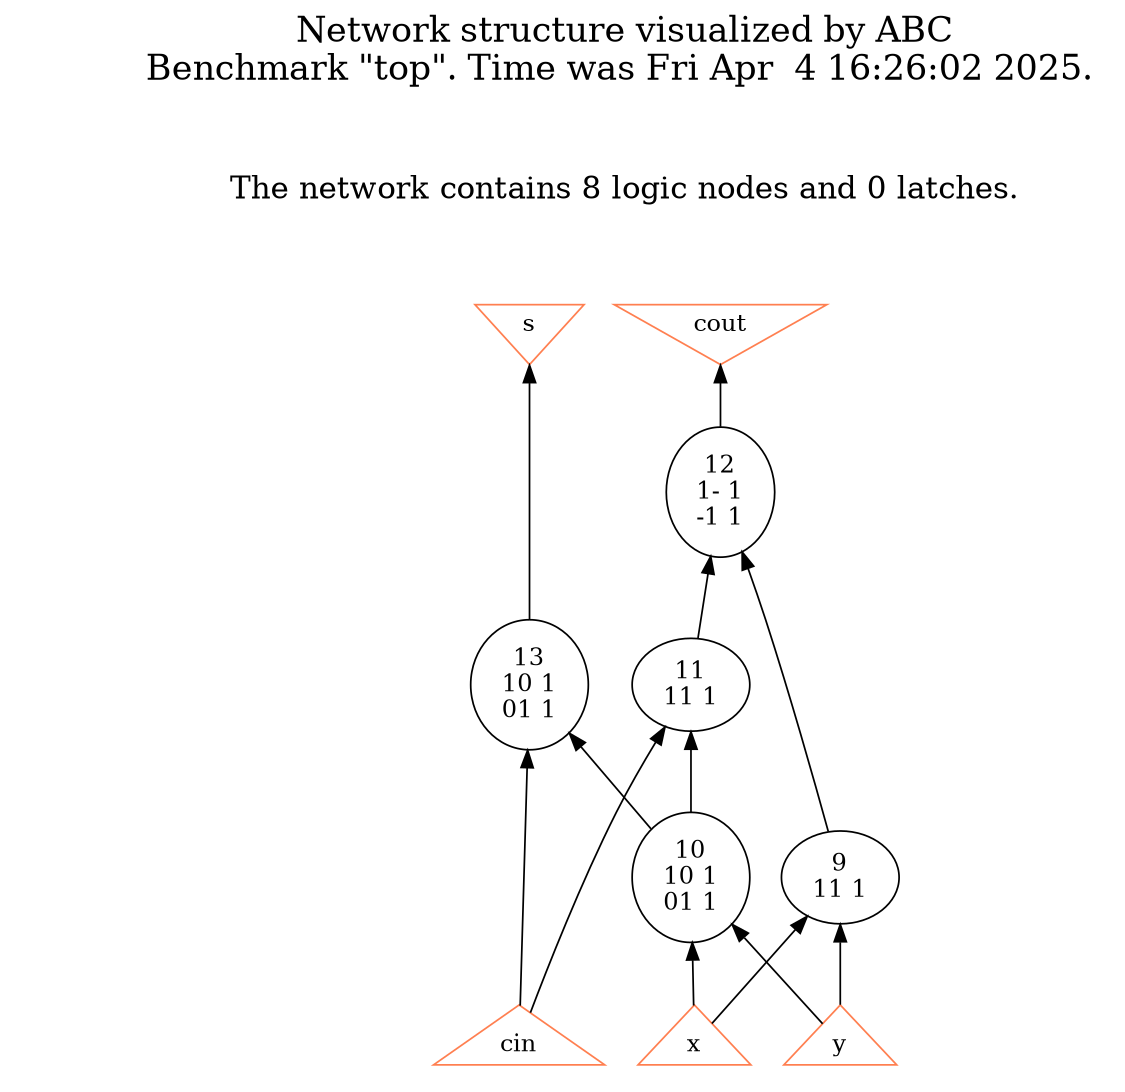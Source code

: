 # Network structure generated by ABC

digraph network {
size = "7.5,10";
center = true;
edge [dir = back];

{
  node [shape = plaintext];
  edge [style = invis];
  LevelTitle1 [label=""];
  LevelTitle2 [label=""];
  Level4 [label = ""];
  Level3 [label = ""];
  Level2 [label = ""];
  Level1 [label = ""];
  Level0 [label = ""];
  LevelTitle1 ->  LevelTitle2 ->  Level4 ->  Level3 ->  Level2 ->  Level1 ->  Level0;
}

{
  rank = same;
  LevelTitle1;
  title1 [shape=plaintext,
          fontsize=20,
          fontname = "Times-Roman",
          label="Network structure visualized by ABC\nBenchmark \"top\". Time was Fri Apr  4 16:26:02 2025. "
         ];
}

{
  rank = same;
  LevelTitle2;
  title2 [shape=plaintext,
          fontsize=18,
          fontname = "Times-Roman",
          label="The network contains 8 logic nodes and 0 latches.\n"
         ];
}

{
  rank = same;
  Level4;
  Node4 [label = "s", shape = invtriangle, color = coral, fillcolor = coral];
  Node5 [label = "cout", shape = invtriangle, color = coral, fillcolor = coral];
}

{
  rank = same;
  Level3;
  Node12 [label = "12\n1- 1\n-1 1", shape = ellipse];
}

{
  rank = same;
  Level2;
  Node11 [label = "11\n11 1", shape = ellipse];
  Node13 [label = "13\n10 1\n01 1", shape = ellipse];
}

{
  rank = same;
  Level1;
  Node9 [label = "9\n11 1", shape = ellipse];
  Node10 [label = "10\n10 1\n01 1", shape = ellipse];
}

{
  rank = same;
  Level0;
  Node1 [label = "x", shape = triangle, color = coral, fillcolor = coral];
  Node2 [label = "y", shape = triangle, color = coral, fillcolor = coral];
  Node3 [label = "cin", shape = triangle, color = coral, fillcolor = coral];
}

title1 -> title2 [style = invis];
title2 -> Node4 [style = invis];
title2 -> Node5 [style = invis];
Node4 -> Node5 [style = invis];
Node4 -> Node13 [style = solid];
Node5 -> Node12 [style = solid];
Node9 -> Node1 [style = solid];
Node9 -> Node2 [style = solid];
Node10 -> Node1 [style = solid];
Node10 -> Node2 [style = solid];
Node11 -> Node3 [style = solid];
Node11 -> Node10 [style = solid];
Node12 -> Node9 [style = solid];
Node12 -> Node11 [style = solid];
Node13 -> Node3 [style = solid];
Node13 -> Node10 [style = solid];
}

